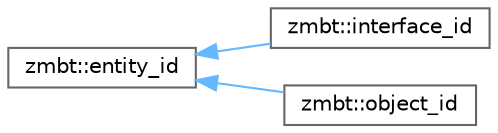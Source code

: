 digraph "Graphical Class Hierarchy"
{
 // LATEX_PDF_SIZE
  bgcolor="transparent";
  edge [fontname=Helvetica,fontsize=10,labelfontname=Helvetica,labelfontsize=10];
  node [fontname=Helvetica,fontsize=10,shape=box,height=0.2,width=0.4];
  rankdir="LR";
  Node0 [id="Node000000",label="zmbt::entity_id",height=0.2,width=0.4,color="grey40", fillcolor="white", style="filled",URL="$classzmbt_1_1entity__id.html",tooltip="Base class for annotated key objects."];
  Node0 -> Node1 [id="edge17_Node000000_Node000001",dir="back",color="steelblue1",style="solid",tooltip=" "];
  Node1 [id="Node000001",label="zmbt::interface_id",height=0.2,width=0.4,color="grey40", fillcolor="white", style="filled",URL="$classzmbt_1_1interface__id.html",tooltip="Pointer-based interface id with type annotation."];
  Node0 -> Node2 [id="edge18_Node000000_Node000002",dir="back",color="steelblue1",style="solid",tooltip=" "];
  Node2 [id="Node000002",label="zmbt::object_id",height=0.2,width=0.4,color="grey40", fillcolor="white", style="filled",URL="$classzmbt_1_1object__id.html",tooltip="Pointer-based object id with type annotation."];
}
